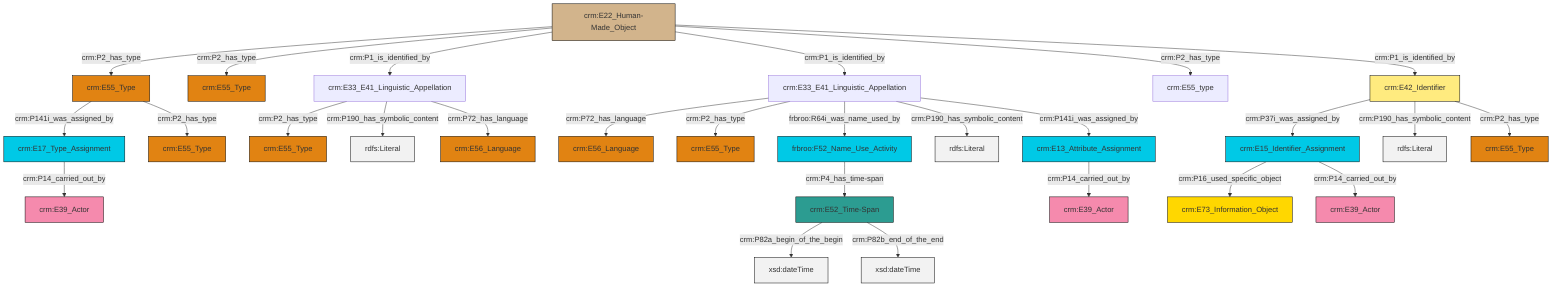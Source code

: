 graph TD
classDef Literal fill:#f2f2f2,stroke:#000000;
classDef CRM_Entity fill:#FFFFFF,stroke:#000000;
classDef Temporal_Entity fill:#00C9E6, stroke:#000000;
classDef Type fill:#E18312, stroke:#000000;
classDef Time-Span fill:#2C9C91, stroke:#000000;
classDef Appellation fill:#FFEB7F, stroke:#000000;
classDef Place fill:#008836, stroke:#000000;
classDef Persistent_Item fill:#B266B2, stroke:#000000;
classDef Conceptual_Object fill:#FFD700, stroke:#000000;
classDef Physical_Thing fill:#D2B48C, stroke:#000000;
classDef Actor fill:#f58aad, stroke:#000000;
classDef PC_Classes fill:#4ce600, stroke:#000000;
classDef Multi fill:#cccccc,stroke:#000000;

0["crm:E55_Type"]:::Type -->|crm:P141i_was_assigned_by| 1["crm:E17_Type_Assignment"]:::Temporal_Entity
4["crm:E22_Human-Made_Object"]:::Physical_Thing -->|crm:P2_has_type| 0["crm:E55_Type"]:::Type
4["crm:E22_Human-Made_Object"]:::Physical_Thing -->|crm:P2_has_type| 5["crm:E55_Type"]:::Type
6["frbroo:F52_Name_Use_Activity"]:::Temporal_Entity -->|crm:P4_has_time-span| 7["crm:E52_Time-Span"]:::Time-Span
7["crm:E52_Time-Span"]:::Time-Span -->|crm:P82a_begin_of_the_begin| 8[xsd:dateTime]:::Literal
9["crm:E15_Identifier_Assignment"]:::Temporal_Entity -->|crm:P16_used_specific_object| 10["crm:E73_Information_Object"]:::Conceptual_Object
0["crm:E55_Type"]:::Type -->|crm:P2_has_type| 11["crm:E55_Type"]:::Type
15["crm:E33_E41_Linguistic_Appellation"]:::Default -->|crm:P2_has_type| 2["crm:E55_Type"]:::Type
16["crm:E42_Identifier"]:::Appellation -->|crm:P37i_was_assigned_by| 9["crm:E15_Identifier_Assignment"]:::Temporal_Entity
7["crm:E52_Time-Span"]:::Time-Span -->|crm:P82b_end_of_the_end| 21[xsd:dateTime]:::Literal
15["crm:E33_E41_Linguistic_Appellation"]:::Default -->|crm:P190_has_symbolic_content| 22[rdfs:Literal]:::Literal
1["crm:E17_Type_Assignment"]:::Temporal_Entity -->|crm:P14_carried_out_by| 24["crm:E39_Actor"]:::Actor
16["crm:E42_Identifier"]:::Appellation -->|crm:P190_has_symbolic_content| 26[rdfs:Literal]:::Literal
4["crm:E22_Human-Made_Object"]:::Physical_Thing -->|crm:P1_is_identified_by| 15["crm:E33_E41_Linguistic_Appellation"]:::Default
15["crm:E33_E41_Linguistic_Appellation"]:::Default -->|crm:P72_has_language| 28["crm:E56_Language"]:::Type
19["crm:E33_E41_Linguistic_Appellation"]:::Default -->|crm:P72_has_language| 30["crm:E56_Language"]:::Type
19["crm:E33_E41_Linguistic_Appellation"]:::Default -->|crm:P2_has_type| 17["crm:E55_Type"]:::Type
38["crm:E13_Attribute_Assignment"]:::Temporal_Entity -->|crm:P14_carried_out_by| 39["crm:E39_Actor"]:::Actor
19["crm:E33_E41_Linguistic_Appellation"]:::Default -->|frbroo:R64i_was_name_used_by| 6["frbroo:F52_Name_Use_Activity"]:::Temporal_Entity
9["crm:E15_Identifier_Assignment"]:::Temporal_Entity -->|crm:P14_carried_out_by| 40["crm:E39_Actor"]:::Actor
4["crm:E22_Human-Made_Object"]:::Physical_Thing -->|crm:P1_is_identified_by| 19["crm:E33_E41_Linguistic_Appellation"]:::Default
19["crm:E33_E41_Linguistic_Appellation"]:::Default -->|crm:P190_has_symbolic_content| 41[rdfs:Literal]:::Literal
4["crm:E22_Human-Made_Object"]:::Physical_Thing -->|crm:P2_has_type| 12["crm:E55_type"]:::Default
4["crm:E22_Human-Made_Object"]:::Physical_Thing -->|crm:P1_is_identified_by| 16["crm:E42_Identifier"]:::Appellation
19["crm:E33_E41_Linguistic_Appellation"]:::Default -->|crm:P141i_was_assigned_by| 38["crm:E13_Attribute_Assignment"]:::Temporal_Entity
16["crm:E42_Identifier"]:::Appellation -->|crm:P2_has_type| 47["crm:E55_Type"]:::Type